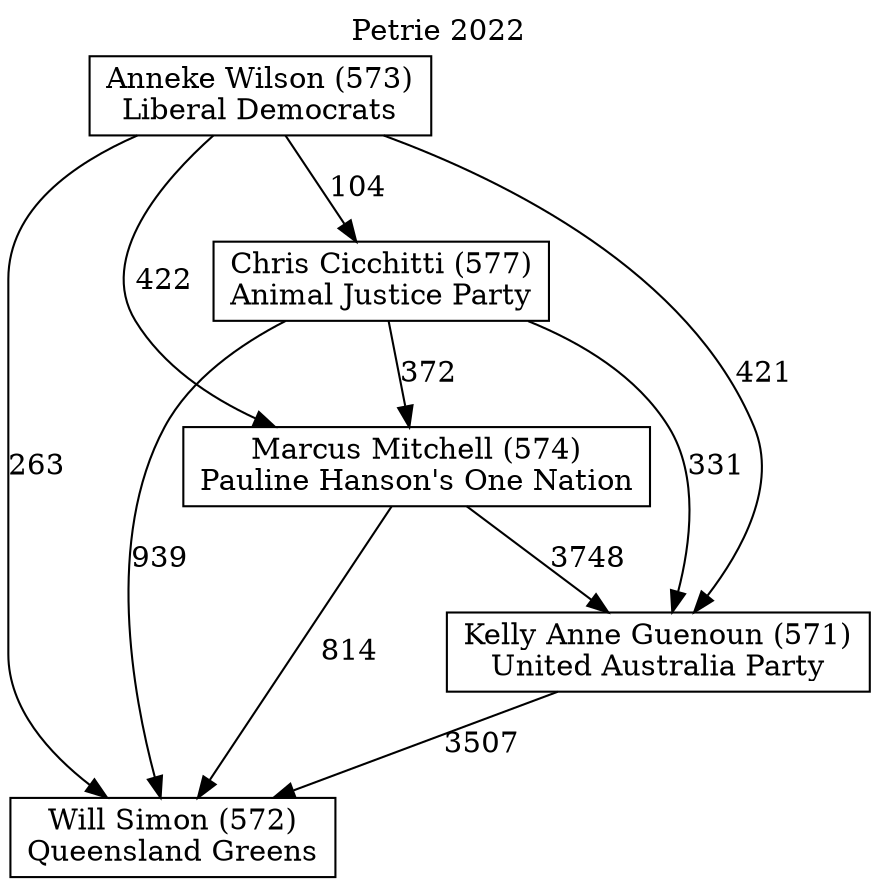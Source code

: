 // House preference flow
digraph "Will Simon (572)_Petrie_2022" {
	graph [label="Petrie 2022" labelloc=t mclimit=10]
	node [shape=box]
	"Will Simon (572)" [label="Will Simon (572)
Queensland Greens"]
	"Anneke Wilson (573)" [label="Anneke Wilson (573)
Liberal Democrats"]
	"Marcus Mitchell (574)" [label="Marcus Mitchell (574)
Pauline Hanson's One Nation"]
	"Chris Cicchitti (577)" [label="Chris Cicchitti (577)
Animal Justice Party"]
	"Kelly Anne Guenoun (571)" [label="Kelly Anne Guenoun (571)
United Australia Party"]
	"Anneke Wilson (573)" -> "Marcus Mitchell (574)" [label=422]
	"Anneke Wilson (573)" -> "Chris Cicchitti (577)" [label=104]
	"Chris Cicchitti (577)" -> "Kelly Anne Guenoun (571)" [label=331]
	"Marcus Mitchell (574)" -> "Will Simon (572)" [label=814]
	"Anneke Wilson (573)" -> "Will Simon (572)" [label=263]
	"Chris Cicchitti (577)" -> "Will Simon (572)" [label=939]
	"Kelly Anne Guenoun (571)" -> "Will Simon (572)" [label=3507]
	"Anneke Wilson (573)" -> "Kelly Anne Guenoun (571)" [label=421]
	"Marcus Mitchell (574)" -> "Kelly Anne Guenoun (571)" [label=3748]
	"Chris Cicchitti (577)" -> "Marcus Mitchell (574)" [label=372]
}
